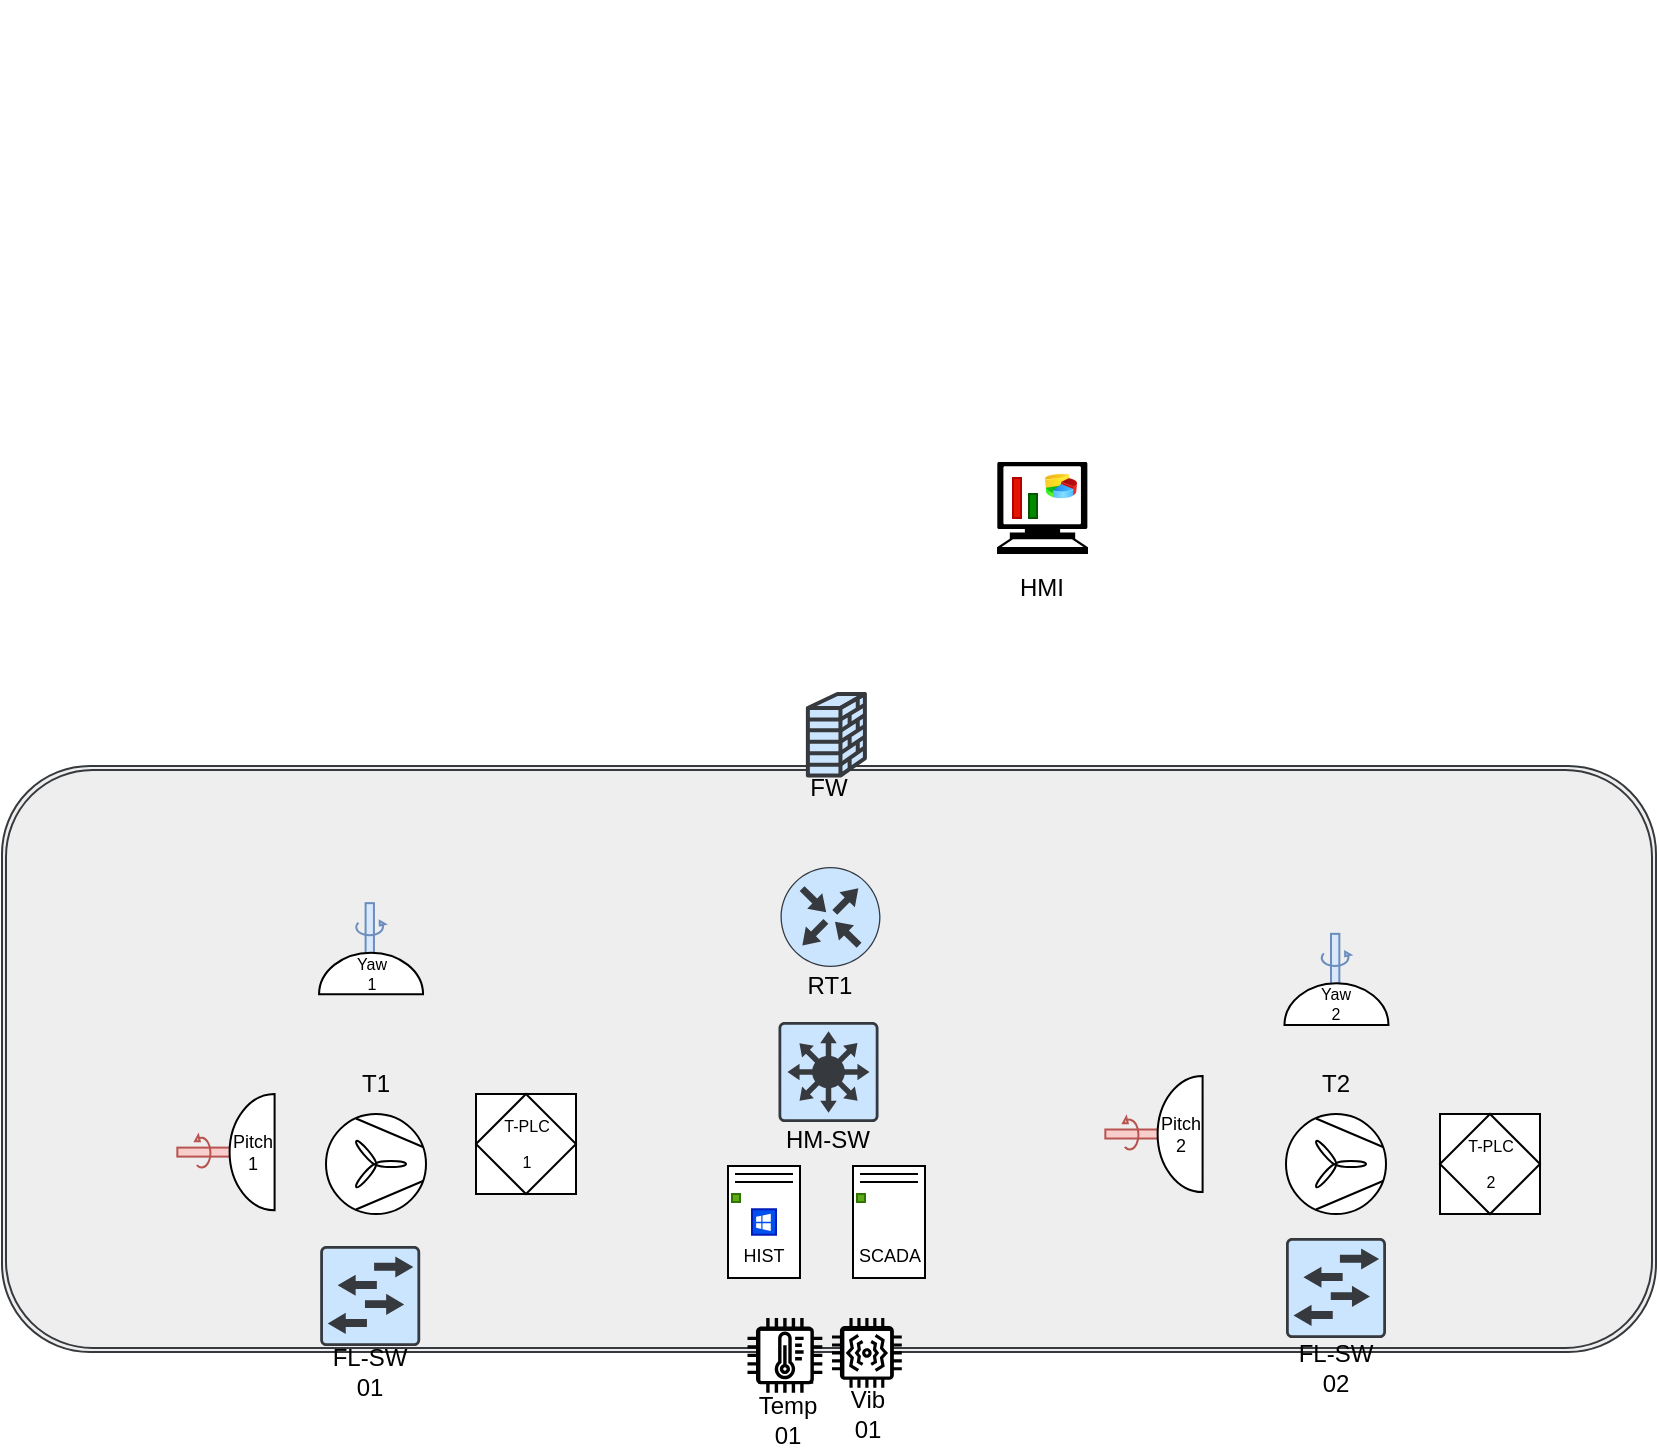 <mxfile version="26.1.0">
  <diagram id="a45cf8ec-cd66-6f27-3ac3-be6e809c9e4a" name="Page-1">
    <mxGraphModel dx="937" dy="115" grid="1" gridSize="4" guides="1" tooltips="1" connect="1" arrows="1" fold="1" page="1" pageScale="1" pageWidth="827" pageHeight="1169" background="none" math="0" shadow="0">
      <root>
        <mxCell id="0" />
        <mxCell id="1" parent="0" />
        <mxCell id="4C0BwEDokxpnOY0oktvk-240" value="" style="shape=ext;double=1;rounded=1;whiteSpace=wrap;html=1;fillColor=#eeeeee;strokeColor=#36393d;movable=1;resizable=1;rotatable=1;deletable=1;editable=1;locked=0;connectable=1;" vertex="1" parent="1">
          <mxGeometry x="-827" y="876" width="827" height="293" as="geometry" />
        </mxCell>
        <mxCell id="171" style="edgeStyle=orthogonalEdgeStyle;rounded=0;jumpStyle=none;html=1;exitX=0;exitY=0.5;entryX=0;entryY=0.5;shadow=0;labelBackgroundColor=none;startArrow=none;startFill=0;endArrow=classic;endFill=1;endSize=6;jettySize=auto;orthogonalLoop=1;strokeColor=#23445D;strokeWidth=2;fillColor=#F08705;fontFamily=Helvetica;fontSize=14;fontColor=#F08705;align=left;fontStyle=0" parent="1" edge="1">
          <mxGeometry relative="1" as="geometry">
            <mxPoint x="-553" y="501.5" as="sourcePoint" />
            <mxPoint x="-553" y="501.5" as="targetPoint" />
          </mxGeometry>
        </mxCell>
        <mxCell id="4C0BwEDokxpnOY0oktvk-178" value="" style="group;" vertex="1" connectable="0" parent="1">
          <mxGeometry x="-670" y="1020" width="60" height="80" as="geometry" />
        </mxCell>
        <mxCell id="4C0BwEDokxpnOY0oktvk-173" value="" style="verticalLabelPosition=bottom;outlineConnect=0;align=center;dashed=0;html=1;verticalAlign=top;shape=mxgraph.pid2misc.fan;fanType=common;points=[[1,0.5,0,0,0]];" vertex="1" parent="4C0BwEDokxpnOY0oktvk-178">
          <mxGeometry x="5" y="30" width="50" height="50" as="geometry" />
        </mxCell>
        <mxCell id="4C0BwEDokxpnOY0oktvk-175" value="T1" style="text;html=1;align=center;verticalAlign=middle;whiteSpace=wrap;rounded=0;movable=1;resizable=1;rotatable=1;deletable=1;editable=1;locked=0;connectable=1;" vertex="1" parent="4C0BwEDokxpnOY0oktvk-178">
          <mxGeometry width="60" height="30" as="geometry" />
        </mxCell>
        <mxCell id="4C0BwEDokxpnOY0oktvk-179" value="" style="group;" vertex="1" connectable="0" parent="1">
          <mxGeometry x="-190" y="1020" width="60" height="80" as="geometry" />
        </mxCell>
        <mxCell id="4C0BwEDokxpnOY0oktvk-174" value="" style="verticalLabelPosition=bottom;outlineConnect=0;align=center;dashed=0;html=1;verticalAlign=top;shape=mxgraph.pid2misc.fan;fanType=common;gradientColor=none;shadow=0;points=[[0.5,1,0,0,0]];" vertex="1" parent="4C0BwEDokxpnOY0oktvk-179">
          <mxGeometry x="5" y="30" width="50" height="50" as="geometry" />
        </mxCell>
        <mxCell id="4C0BwEDokxpnOY0oktvk-176" value="T2" style="text;html=1;align=center;verticalAlign=middle;whiteSpace=wrap;rounded=0;" vertex="1" parent="4C0BwEDokxpnOY0oktvk-179">
          <mxGeometry width="60" height="30" as="geometry" />
        </mxCell>
        <mxCell id="4C0BwEDokxpnOY0oktvk-181" value="&lt;table cellpadding=&quot;4&quot; cellspacing=&quot;0&quot; border=&quot;0&quot; style=&quot;width: 100%; height: 100%;&quot;&gt;&lt;tbody&gt;&lt;tr&gt;&lt;td&gt;T-PLC&lt;br&gt;&lt;/td&gt;&lt;/tr&gt;&lt;tr&gt;&lt;td&gt;2&lt;br&gt;&lt;/td&gt;&lt;/tr&gt;&lt;/tbody&gt;&lt;/table&gt; " style="html=1;outlineConnect=0;align=center;dashed=0;aspect=fixed;shape=mxgraph.pid2inst.progLogCont;mounting=field;fontSize=8;" vertex="1" parent="1">
          <mxGeometry x="-108" y="1050" width="50" height="50" as="geometry" />
        </mxCell>
        <mxCell id="4C0BwEDokxpnOY0oktvk-183" value="&lt;table cellpadding=&quot;4&quot; cellspacing=&quot;0&quot; border=&quot;0&quot; style=&quot;width: 100%; height: 100%;&quot;&gt;&lt;tbody&gt;&lt;tr&gt;&lt;td&gt;T-PLC&lt;br&gt;&lt;/td&gt;&lt;/tr&gt;&lt;tr&gt;&lt;td&gt;1&lt;br&gt;&lt;/td&gt;&lt;/tr&gt;&lt;/tbody&gt;&lt;/table&gt; " style="html=1;outlineConnect=0;align=center;dashed=0;aspect=fixed;shape=mxgraph.pid2inst.progLogCont;mounting=field;labelPosition=center;verticalLabelPosition=middle;verticalAlign=middle;fontSize=8;" vertex="1" parent="1">
          <mxGeometry x="-590.0" y="1040" width="50" height="50" as="geometry" />
        </mxCell>
        <mxCell id="4C0BwEDokxpnOY0oktvk-215" value="" style="group" vertex="1" connectable="0" parent="1">
          <mxGeometry x="-284.0" y="1030.952" width="75.1" height="58.095" as="geometry" />
        </mxCell>
        <mxCell id="4C0BwEDokxpnOY0oktvk-216" value="" style="rounded=0;whiteSpace=wrap;html=1;rotation=-180;fillColor=#f8cecc;strokeColor=#b85450;" vertex="1" parent="4C0BwEDokxpnOY0oktvk-215">
          <mxGeometry x="8.67" y="26.8" width="32" height="4.5" as="geometry" />
        </mxCell>
        <mxCell id="4C0BwEDokxpnOY0oktvk-217" value="" style="group" vertex="1" connectable="0" parent="4C0BwEDokxpnOY0oktvk-215">
          <mxGeometry x="18.2" width="56.9" height="58.095" as="geometry" />
        </mxCell>
        <mxCell id="4C0BwEDokxpnOY0oktvk-218" value="" style="group" vertex="1" connectable="0" parent="4C0BwEDokxpnOY0oktvk-217">
          <mxGeometry y="3.553e-15" width="56.9" height="58.095" as="geometry" />
        </mxCell>
        <mxCell id="4C0BwEDokxpnOY0oktvk-219" value="" style="verticalLabelPosition=bottom;verticalAlign=top;html=1;shape=mxgraph.basic.half_circle;rotation=-270;" vertex="1" parent="4C0BwEDokxpnOY0oktvk-218">
          <mxGeometry x="-1.2" y="17.798" width="58.095" height="22.5" as="geometry" />
        </mxCell>
        <mxCell id="4C0BwEDokxpnOY0oktvk-220" value="&lt;div&gt;Pitch&lt;/div&gt;&lt;div&gt;2&lt;br&gt;&lt;/div&gt;" style="text;html=1;align=center;verticalAlign=middle;whiteSpace=wrap;rounded=0;fontSize=9;" vertex="1" parent="4C0BwEDokxpnOY0oktvk-218">
          <mxGeometry y="14.048" width="56.9" height="30" as="geometry" />
        </mxCell>
        <mxCell id="4C0BwEDokxpnOY0oktvk-222" value="" style="verticalLabelPosition=bottom;shadow=0;dashed=0;align=center;html=1;verticalAlign=top;shape=mxgraph.electrical.rot_mech.verticalLabelPosition=bottom;shadow=0;dashed=0;align=center;fillColor=#f8cecc;html=1;verticalAlign=top;strokeWidth=1;shape=mxgraph.electrical.rot_mech.rotation;rotation=-91;strokeColor=#b85450;" vertex="1" parent="4C0BwEDokxpnOY0oktvk-218">
          <mxGeometry x="-5.1" y="25.048" width="17" height="8" as="geometry" />
        </mxCell>
        <mxCell id="4C0BwEDokxpnOY0oktvk-209" value="" style="group" vertex="1" connectable="0" parent="1">
          <mxGeometry x="-748.0" y="1040.002" width="75.1" height="58.095" as="geometry" />
        </mxCell>
        <mxCell id="4C0BwEDokxpnOY0oktvk-185" value="" style="rounded=0;whiteSpace=wrap;html=1;rotation=-180;fillColor=#f8cecc;strokeColor=#b85450;" vertex="1" parent="4C0BwEDokxpnOY0oktvk-209">
          <mxGeometry x="8.67" y="26.8" width="32" height="4.5" as="geometry" />
        </mxCell>
        <mxCell id="4C0BwEDokxpnOY0oktvk-193" value="" style="group" vertex="1" connectable="0" parent="4C0BwEDokxpnOY0oktvk-209">
          <mxGeometry x="18.2" width="56.9" height="58.095" as="geometry" />
        </mxCell>
        <mxCell id="4C0BwEDokxpnOY0oktvk-197" value="" style="group" vertex="1" connectable="0" parent="4C0BwEDokxpnOY0oktvk-193">
          <mxGeometry y="3.553e-15" width="56.9" height="58.095" as="geometry" />
        </mxCell>
        <mxCell id="4C0BwEDokxpnOY0oktvk-184" value="" style="verticalLabelPosition=bottom;verticalAlign=top;html=1;shape=mxgraph.basic.half_circle;rotation=-270;" vertex="1" parent="4C0BwEDokxpnOY0oktvk-197">
          <mxGeometry x="-1.2" y="17.798" width="58.095" height="22.5" as="geometry" />
        </mxCell>
        <mxCell id="4C0BwEDokxpnOY0oktvk-192" value="&lt;div&gt;Pitch&lt;/div&gt;&lt;div&gt;1&lt;br&gt;&lt;/div&gt;" style="text;html=1;align=center;verticalAlign=middle;whiteSpace=wrap;rounded=0;fontSize=9;" vertex="1" parent="4C0BwEDokxpnOY0oktvk-197">
          <mxGeometry y="14.048" width="56.9" height="30" as="geometry" />
        </mxCell>
        <mxCell id="4C0BwEDokxpnOY0oktvk-206" value="" style="verticalLabelPosition=bottom;shadow=0;dashed=0;align=center;html=1;verticalAlign=top;shape=mxgraph.electrical.rot_mech.verticalLabelPosition=bottom;shadow=0;dashed=0;align=center;fillColor=#f8cecc;html=1;verticalAlign=top;strokeWidth=1;shape=mxgraph.electrical.rot_mech.rotation;rotation=-91;strokeColor=#b85450;" vertex="1" parent="4C0BwEDokxpnOY0oktvk-197">
          <mxGeometry x="-5.1" y="25.048" width="17" height="8" as="geometry" />
        </mxCell>
        <mxCell id="4C0BwEDokxpnOY0oktvk-232" value="" style="group;rotation=90;" vertex="1" connectable="0" parent="1">
          <mxGeometry x="-181.3" y="951.35" width="51.3" height="55" as="geometry" />
        </mxCell>
        <mxCell id="4C0BwEDokxpnOY0oktvk-223" value="" style="rounded=0;whiteSpace=wrap;html=1;rotation=-90;fillColor=#dae8fc;strokeColor=#6c8ebf;" vertex="1" parent="4C0BwEDokxpnOY0oktvk-232">
          <mxGeometry x="6.23" y="21.14" width="29.31" height="4.17" as="geometry" />
        </mxCell>
        <mxCell id="4C0BwEDokxpnOY0oktvk-224" value="" style="verticalLabelPosition=bottom;verticalAlign=top;html=1;shape=mxgraph.basic.half_circle;rotation=-180;" vertex="1" parent="4C0BwEDokxpnOY0oktvk-232">
          <mxGeometry x="-4.477" y="33.338" width="52.014" height="20.836" as="geometry" />
        </mxCell>
        <mxCell id="4C0BwEDokxpnOY0oktvk-225" value="" style="verticalLabelPosition=bottom;shadow=0;dashed=0;align=center;html=1;verticalAlign=top;shape=mxgraph.electrical.rot_mech.verticalLabelPosition=bottom;shadow=0;dashed=0;align=center;fillColor=#dae8fc;html=1;verticalAlign=top;strokeWidth=1;shape=mxgraph.electrical.rot_mech.rotation;rotation=-1;strokeColor=#6c8ebf;" vertex="1" parent="4C0BwEDokxpnOY0oktvk-232">
          <mxGeometry x="13.43" y="17.595" width="15.221" height="7.409" as="geometry" />
        </mxCell>
        <mxCell id="4C0BwEDokxpnOY0oktvk-233" value="&lt;div&gt;Yaw&lt;/div&gt;&lt;div&gt;2&lt;br&gt;&lt;/div&gt;" style="text;html=1;align=center;verticalAlign=middle;whiteSpace=wrap;rounded=0;fontSize=8;" vertex="1" parent="4C0BwEDokxpnOY0oktvk-232">
          <mxGeometry x="-8.47" y="28.76" width="60" height="30" as="geometry" />
        </mxCell>
        <mxCell id="4C0BwEDokxpnOY0oktvk-234" value="" style="group;rotation=90;" vertex="1" connectable="0" parent="1">
          <mxGeometry x="-664" y="936" width="51.3" height="55" as="geometry" />
        </mxCell>
        <mxCell id="4C0BwEDokxpnOY0oktvk-235" value="" style="rounded=0;whiteSpace=wrap;html=1;rotation=-90;fillColor=#dae8fc;strokeColor=#6c8ebf;" vertex="1" parent="4C0BwEDokxpnOY0oktvk-234">
          <mxGeometry x="6.23" y="21.14" width="29.31" height="4.17" as="geometry" />
        </mxCell>
        <mxCell id="4C0BwEDokxpnOY0oktvk-236" value="" style="verticalLabelPosition=bottom;verticalAlign=top;html=1;shape=mxgraph.basic.half_circle;rotation=-180;" vertex="1" parent="4C0BwEDokxpnOY0oktvk-234">
          <mxGeometry x="-4.477" y="33.338" width="52.014" height="20.836" as="geometry" />
        </mxCell>
        <mxCell id="4C0BwEDokxpnOY0oktvk-237" value="" style="verticalLabelPosition=bottom;shadow=0;dashed=0;align=center;html=1;verticalAlign=top;shape=mxgraph.electrical.rot_mech.verticalLabelPosition=bottom;shadow=0;dashed=0;align=center;html=1;verticalAlign=top;strokeWidth=1;shape=mxgraph.electrical.rot_mech.rotation;rotation=-1;fillColor=#dae8fc;strokeColor=#6c8ebf;" vertex="1" parent="4C0BwEDokxpnOY0oktvk-234">
          <mxGeometry x="13.43" y="17.595" width="15.221" height="7.409" as="geometry" />
        </mxCell>
        <mxCell id="4C0BwEDokxpnOY0oktvk-238" value="&lt;div&gt;Yaw&lt;/div&gt;&lt;div&gt;1&lt;br&gt;&lt;/div&gt;" style="text;html=1;align=center;verticalAlign=middle;whiteSpace=wrap;rounded=0;fontSize=8;" vertex="1" parent="4C0BwEDokxpnOY0oktvk-234">
          <mxGeometry x="-8.47" y="28.76" width="60" height="30" as="geometry" />
        </mxCell>
        <mxCell id="4C0BwEDokxpnOY0oktvk-249" value="" style="group" vertex="1" connectable="0" parent="1">
          <mxGeometry x="-413.5" y="1076" width="60" height="60" as="geometry" />
        </mxCell>
        <mxCell id="4C0BwEDokxpnOY0oktvk-242" value="" style="rounded=0;whiteSpace=wrap;html=1;rotation=90;" vertex="1" parent="4C0BwEDokxpnOY0oktvk-249">
          <mxGeometry x="2" y="10" width="56" height="36" as="geometry" />
        </mxCell>
        <mxCell id="4C0BwEDokxpnOY0oktvk-243" value="SCADA" style="text;html=1;align=center;verticalAlign=middle;whiteSpace=wrap;rounded=0;fontSize=9;" vertex="1" parent="4C0BwEDokxpnOY0oktvk-249">
          <mxGeometry y="30" width="60" height="30" as="geometry" />
        </mxCell>
        <mxCell id="4C0BwEDokxpnOY0oktvk-246" value="" style="shape=link;html=1;rounded=0;" edge="1" parent="4C0BwEDokxpnOY0oktvk-249">
          <mxGeometry width="100" relative="1" as="geometry">
            <mxPoint x="15.5" y="6" as="sourcePoint" />
            <mxPoint x="44.5" y="6" as="targetPoint" />
          </mxGeometry>
        </mxCell>
        <mxCell id="4C0BwEDokxpnOY0oktvk-247" value="" style="whiteSpace=wrap;html=1;aspect=fixed;fillColor=#60a917;fontColor=#ffffff;strokeColor=#2D7600;" vertex="1" parent="4C0BwEDokxpnOY0oktvk-249">
          <mxGeometry x="14" y="14" width="4" height="4" as="geometry" />
        </mxCell>
        <mxCell id="4C0BwEDokxpnOY0oktvk-250" value="" style="group" vertex="1" connectable="0" parent="1">
          <mxGeometry x="-476" y="1076" width="60" height="60" as="geometry" />
        </mxCell>
        <mxCell id="4C0BwEDokxpnOY0oktvk-251" value="" style="rounded=0;whiteSpace=wrap;html=1;rotation=90;" vertex="1" parent="4C0BwEDokxpnOY0oktvk-250">
          <mxGeometry x="2" y="10" width="56" height="36" as="geometry" />
        </mxCell>
        <mxCell id="4C0BwEDokxpnOY0oktvk-252" value="HIST" style="text;html=1;align=center;verticalAlign=middle;whiteSpace=wrap;rounded=0;fontSize=9;" vertex="1" parent="4C0BwEDokxpnOY0oktvk-250">
          <mxGeometry y="30" width="60" height="30" as="geometry" />
        </mxCell>
        <mxCell id="4C0BwEDokxpnOY0oktvk-253" value="" style="shape=link;html=1;rounded=0;" edge="1" parent="4C0BwEDokxpnOY0oktvk-250">
          <mxGeometry width="100" relative="1" as="geometry">
            <mxPoint x="15.5" y="6" as="sourcePoint" />
            <mxPoint x="44.5" y="6" as="targetPoint" />
          </mxGeometry>
        </mxCell>
        <mxCell id="4C0BwEDokxpnOY0oktvk-254" value="" style="whiteSpace=wrap;html=1;aspect=fixed;fillColor=#60a917;fontColor=#ffffff;strokeColor=#2D7600;" vertex="1" parent="4C0BwEDokxpnOY0oktvk-250">
          <mxGeometry x="14" y="14" width="4" height="4" as="geometry" />
        </mxCell>
        <mxCell id="4C0BwEDokxpnOY0oktvk-305" value="" style="shadow=0;dashed=0;html=1;strokeColor=#001DBC;fillColor=#0050ef;labelPosition=center;verticalLabelPosition=bottom;verticalAlign=top;align=center;outlineConnect=0;shape=mxgraph.veeam.ms_windows;fontColor=#ffffff;" vertex="1" parent="4C0BwEDokxpnOY0oktvk-250">
          <mxGeometry x="24" y="21.6" width="12" height="12.8" as="geometry" />
        </mxCell>
        <mxCell id="4C0BwEDokxpnOY0oktvk-268" value="" style="group" vertex="1" connectable="0" parent="1">
          <mxGeometry x="-464" y="1152" width="60" height="66" as="geometry" />
        </mxCell>
        <mxCell id="4C0BwEDokxpnOY0oktvk-265" value="" style="group" vertex="1" connectable="0" parent="4C0BwEDokxpnOY0oktvk-268">
          <mxGeometry x="9.75" width="40.5" height="40.5" as="geometry" />
        </mxCell>
        <mxCell id="4C0BwEDokxpnOY0oktvk-264" value="" style="whiteSpace=wrap;html=1;aspect=fixed;" vertex="1" parent="4C0BwEDokxpnOY0oktvk-265">
          <mxGeometry x="5.956" y="5.956" width="26.41" height="26.41" as="geometry" />
        </mxCell>
        <mxCell id="4C0BwEDokxpnOY0oktvk-261" value="" style="sketch=0;outlineConnect=0;fontColor=#232F3E;gradientColor=none;fillColor=#000000;strokeColor=none;dashed=0;verticalLabelPosition=bottom;verticalAlign=top;align=center;html=1;fontSize=12;fontStyle=0;aspect=fixed;pointerEvents=1;shape=mxgraph.aws4.iot_thing_temperature_sensor;" vertex="1" parent="4C0BwEDokxpnOY0oktvk-265">
          <mxGeometry width="37.414" height="37.414" as="geometry" />
        </mxCell>
        <mxCell id="4C0BwEDokxpnOY0oktvk-266" value="&lt;div&gt;Temp&lt;/div&gt;&lt;div&gt;01&lt;br&gt;&lt;/div&gt;" style="text;html=1;align=center;verticalAlign=middle;whiteSpace=wrap;rounded=0;" vertex="1" parent="4C0BwEDokxpnOY0oktvk-268">
          <mxGeometry y="36" width="60" height="30" as="geometry" />
        </mxCell>
        <mxCell id="4C0BwEDokxpnOY0oktvk-269" value="" style="group" vertex="1" connectable="0" parent="1">
          <mxGeometry x="-424" y="1152" width="60" height="62.5" as="geometry" />
        </mxCell>
        <mxCell id="4C0BwEDokxpnOY0oktvk-263" value="" style="group" vertex="1" connectable="0" parent="4C0BwEDokxpnOY0oktvk-269">
          <mxGeometry x="12" width="36" height="37.88" as="geometry" />
        </mxCell>
        <mxCell id="4C0BwEDokxpnOY0oktvk-262" value="" style="whiteSpace=wrap;html=1;aspect=fixed;" vertex="1" parent="4C0BwEDokxpnOY0oktvk-263">
          <mxGeometry x="5.692" y="5.989" width="23.859" height="23.859" as="geometry" />
        </mxCell>
        <mxCell id="4C0BwEDokxpnOY0oktvk-260" value="" style="sketch=0;outlineConnect=0;fillColor=#000000;strokeColor=#36393d;dashed=0;verticalLabelPosition=bottom;verticalAlign=top;align=center;html=1;fontSize=12;fontStyle=0;aspect=fixed;pointerEvents=1;shape=mxgraph.aws4.iot_thing_vibration_sensor;" vertex="1" parent="4C0BwEDokxpnOY0oktvk-263">
          <mxGeometry width="34.9" height="34.9" as="geometry" />
        </mxCell>
        <mxCell id="4C0BwEDokxpnOY0oktvk-267" value="&lt;div&gt;Vib&lt;/div&gt;&lt;div&gt;01&lt;br&gt;&lt;/div&gt;" style="text;html=1;align=center;verticalAlign=middle;whiteSpace=wrap;rounded=0;" vertex="1" parent="4C0BwEDokxpnOY0oktvk-269">
          <mxGeometry y="32.5" width="60" height="30" as="geometry" />
        </mxCell>
        <mxCell id="4C0BwEDokxpnOY0oktvk-274" value="" style="group" vertex="1" connectable="0" parent="1">
          <mxGeometry x="-672.9" y="1116" width="60" height="78" as="geometry" />
        </mxCell>
        <mxCell id="4C0BwEDokxpnOY0oktvk-271" value="" style="sketch=0;points=[[0.015,0.015,0],[0.985,0.015,0],[0.985,0.985,0],[0.015,0.985,0],[0.25,0,0],[0.5,0,0],[0.75,0,0],[1,0.25,0],[1,0.5,0],[1,0.75,0],[0.75,1,0],[0.5,1,0],[0.25,1,0],[0,0.75,0],[0,0.5,0],[0,0.25,0]];verticalLabelPosition=bottom;html=1;verticalAlign=top;aspect=fixed;align=center;pointerEvents=1;shape=mxgraph.cisco19.rect;prIcon=l2_switch;fillColor=#cce5ff;strokeColor=#36393d;" vertex="1" parent="4C0BwEDokxpnOY0oktvk-274">
          <mxGeometry x="5" width="50" height="50" as="geometry" />
        </mxCell>
        <mxCell id="4C0BwEDokxpnOY0oktvk-273" value="&lt;div&gt;FL-SW&lt;/div&gt;&lt;div&gt;01&lt;br&gt;&lt;/div&gt;" style="text;html=1;align=center;verticalAlign=middle;whiteSpace=wrap;rounded=0;" vertex="1" parent="4C0BwEDokxpnOY0oktvk-274">
          <mxGeometry y="48" width="60" height="30" as="geometry" />
        </mxCell>
        <mxCell id="4C0BwEDokxpnOY0oktvk-275" value="" style="group" vertex="1" connectable="0" parent="1">
          <mxGeometry x="-190" y="1112" width="60" height="80" as="geometry" />
        </mxCell>
        <mxCell id="4C0BwEDokxpnOY0oktvk-270" value="" style="sketch=0;points=[[0.015,0.015,0],[0.985,0.015,0],[0.985,0.985,0],[0.015,0.985,0],[0.25,0,0],[0.5,0,0],[0.75,0,0],[1,0.25,0],[1,0.5,0],[1,0.75,0],[0.75,1,0],[0.5,1,0],[0.25,1,0],[0,0.75,0],[0,0.5,0],[0,0.25,0]];verticalLabelPosition=bottom;html=1;verticalAlign=top;aspect=fixed;align=center;pointerEvents=1;shape=mxgraph.cisco19.rect;prIcon=l2_switch;fillColor=#cce5ff;strokeColor=#36393d;" vertex="1" parent="4C0BwEDokxpnOY0oktvk-275">
          <mxGeometry x="5" width="50" height="50" as="geometry" />
        </mxCell>
        <mxCell id="4C0BwEDokxpnOY0oktvk-272" value="&lt;div&gt;FL-SW&lt;/div&gt;&lt;div&gt;02&lt;/div&gt;" style="text;html=1;align=center;verticalAlign=middle;whiteSpace=wrap;rounded=0;" vertex="1" parent="4C0BwEDokxpnOY0oktvk-275">
          <mxGeometry y="50" width="60" height="30" as="geometry" />
        </mxCell>
        <mxCell id="4C0BwEDokxpnOY0oktvk-278" value="" style="group" vertex="1" connectable="0" parent="1">
          <mxGeometry x="-444.25" y="944" width="60.5" height="134" as="geometry" />
        </mxCell>
        <mxCell id="4C0BwEDokxpnOY0oktvk-291" value="" style="group" vertex="1" connectable="0" parent="4C0BwEDokxpnOY0oktvk-278">
          <mxGeometry x="0.5" y="60" width="60" height="74" as="geometry" />
        </mxCell>
        <mxCell id="4C0BwEDokxpnOY0oktvk-289" value="" style="sketch=0;points=[[0.015,0.015,0],[0.985,0.015,0],[0.985,0.985,0],[0.015,0.985,0],[0.25,0,0],[0.5,0,0],[0.75,0,0],[1,0.25,0],[1,0.5,0],[1,0.75,0],[0.75,1,0],[0.5,1,0],[0.25,1,0],[0,0.75,0],[0,0.5,0],[0,0.25,0]];verticalLabelPosition=bottom;html=1;verticalAlign=top;aspect=fixed;align=center;pointerEvents=1;shape=mxgraph.cisco19.rect;prIcon=l3_switch;fillColor=#cce5ff;strokeColor=#36393d;" vertex="1" parent="4C0BwEDokxpnOY0oktvk-291">
          <mxGeometry x="5" width="50" height="50" as="geometry" />
        </mxCell>
        <mxCell id="4C0BwEDokxpnOY0oktvk-290" value="HM-SW" style="text;html=1;align=center;verticalAlign=middle;whiteSpace=wrap;rounded=0;" vertex="1" parent="4C0BwEDokxpnOY0oktvk-291">
          <mxGeometry y="44" width="60" height="30" as="geometry" />
        </mxCell>
        <mxCell id="4C0BwEDokxpnOY0oktvk-288" value="" style="group" vertex="1" connectable="0" parent="1">
          <mxGeometry x="-442.75" y="840" width="59" height="90" as="geometry" />
        </mxCell>
        <mxCell id="4C0BwEDokxpnOY0oktvk-284" value="" style="group" vertex="1" connectable="0" parent="4C0BwEDokxpnOY0oktvk-288">
          <mxGeometry y="1.216" width="59" height="88.784" as="geometry" />
        </mxCell>
        <mxCell id="4C0BwEDokxpnOY0oktvk-283" value="FW" style="text;html=1;align=center;verticalAlign=middle;whiteSpace=wrap;rounded=0;" vertex="1" parent="4C0BwEDokxpnOY0oktvk-284">
          <mxGeometry y="36.486" width="59" height="18.243" as="geometry" />
        </mxCell>
        <mxCell id="4C0BwEDokxpnOY0oktvk-282" value="" style="shape=mxgraph.cisco.security.firewall;html=1;pointerEvents=1;dashed=0;strokeWidth=2;verticalLabelPosition=bottom;verticalAlign=top;align=center;outlineConnect=0;fillColor=#cce5ff;strokeColor=#36393d;" vertex="1" parent="4C0BwEDokxpnOY0oktvk-288">
          <mxGeometry x="18.683" width="28.517" height="40.743" as="geometry" />
        </mxCell>
        <mxCell id="4C0BwEDokxpnOY0oktvk-293" value="" style="group" vertex="1" connectable="0" parent="1">
          <mxGeometry x="-442.75" y="926.5" width="60" height="74" as="geometry" />
        </mxCell>
        <mxCell id="4C0BwEDokxpnOY0oktvk-276" value="" style="sketch=0;points=[[0.5,0,0],[1,0.5,0],[0.5,1,0],[0,0.5,0],[0.145,0.145,0],[0.856,0.145,0],[0.855,0.856,0],[0.145,0.855,0]];verticalLabelPosition=bottom;html=1;verticalAlign=top;aspect=fixed;align=center;pointerEvents=1;shape=mxgraph.cisco19.rect;prIcon=router;fillColor=#cce5ff;strokeColor=#36393d;" vertex="1" parent="4C0BwEDokxpnOY0oktvk-293">
          <mxGeometry x="5" width="50" height="50" as="geometry" />
        </mxCell>
        <mxCell id="4C0BwEDokxpnOY0oktvk-277" value="RT1" style="text;html=1;align=center;verticalAlign=middle;whiteSpace=wrap;rounded=0;" vertex="1" parent="4C0BwEDokxpnOY0oktvk-293">
          <mxGeometry y="44" width="60" height="30" as="geometry" />
        </mxCell>
        <mxCell id="4C0BwEDokxpnOY0oktvk-300" value="" style="group" vertex="1" connectable="0" parent="1">
          <mxGeometry x="-329.5" y="724" width="45.5" height="46" as="geometry" />
        </mxCell>
        <mxCell id="4C0BwEDokxpnOY0oktvk-295" value="" style="shape=mxgraph.signs.tech.computer;html=1;pointerEvents=1;fillColor=#000000;strokeColor=none;verticalLabelPosition=bottom;verticalAlign=top;align=center;" vertex="1" parent="4C0BwEDokxpnOY0oktvk-300">
          <mxGeometry width="45.5" height="46" as="geometry" />
        </mxCell>
        <mxCell id="4C0BwEDokxpnOY0oktvk-296" value="" style="rounded=0;whiteSpace=wrap;html=1;rotation=-90;fillColor=#e51400;fontColor=#ffffff;strokeColor=#B20000;" vertex="1" parent="4C0BwEDokxpnOY0oktvk-300">
          <mxGeometry y="16" width="20" height="4" as="geometry" />
        </mxCell>
        <mxCell id="4C0BwEDokxpnOY0oktvk-297" value="" style="rounded=0;whiteSpace=wrap;html=1;rotation=-90;fillColor=#008a00;fontColor=#ffffff;strokeColor=#005700;" vertex="1" parent="4C0BwEDokxpnOY0oktvk-300">
          <mxGeometry x="12" y="20" width="12" height="4" as="geometry" />
        </mxCell>
        <mxCell id="4C0BwEDokxpnOY0oktvk-299" value="" style="image;html=1;image=img/lib/clip_art/finance/Pie_Chart_128x128.png" vertex="1" parent="4C0BwEDokxpnOY0oktvk-300">
          <mxGeometry x="24" y="4" width="16" height="16" as="geometry" />
        </mxCell>
        <mxCell id="4C0BwEDokxpnOY0oktvk-301" value="HMI" style="text;html=1;align=center;verticalAlign=middle;whiteSpace=wrap;rounded=0;" vertex="1" parent="1">
          <mxGeometry x="-336.75" y="772" width="60" height="30" as="geometry" />
        </mxCell>
      </root>
    </mxGraphModel>
  </diagram>
</mxfile>

